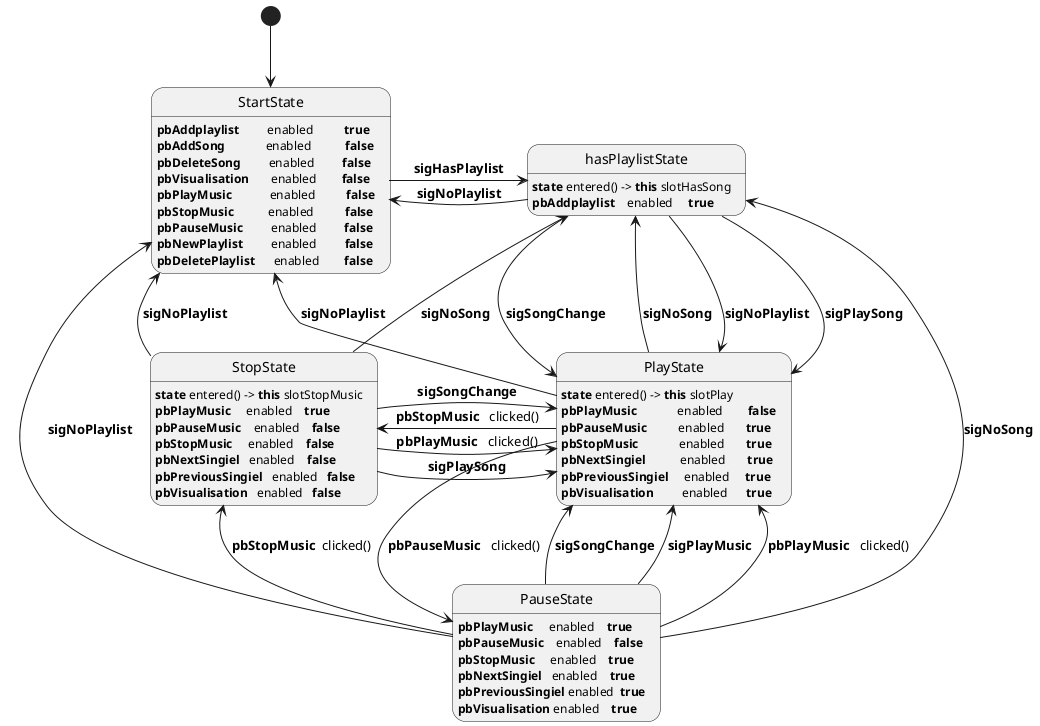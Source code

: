@startuml


[*] -down-> StartState

StartState -right> hasPlaylistState: <b>sigHasPlaylist</b>

hasPlaylistState -right-> PlayState: <b>sigNoPlaylist</b>
hasPlaylistState -left-> StartState: <b>sigNoPlaylist</b>
hasPlaylistState -right-> PlayState: <b>sigPlaySong</b>
hasPlaylistState -right-> PlayState: <b>sigSongChange</b>

PlayState -left-> hasPlaylistState: <b>sigNoSong</b>
PlayState -down-> PauseState: <b>pbPauseMusic</b>   clicked()
PlayState -left-> StopState: <b>pbStopMusic</b>   clicked()
PlayState -left-> StartState: <b>sigNoPlaylist</b>

StopState -up-> StartState: <b>sigNoPlaylist</b>
StopState -up-> hasPlaylistState: <b>sigNoSong</b>
StopState -right-> PlayState: <b>sigSongChange</b>
StopState -right-> PlayState: <b>pbPlayMusic</b>   clicked()
StopState -right-> PlayState: <b>sigPlaySong</b>

PauseState -up-> hasPlaylistState: <b>sigNoSong</b>
PauseState -left-> StopState: <b>pbStopMusic</b>  clicked()
PauseState -left-> StartState: <b>sigNoPlaylist</b>
PauseState -right-> PlayState: <b>sigSongChange</b>
PauseState -right-> PlayState: <b>sigPlayMusic</b>
PauseState -right-> PlayState: <b>pbPlayMusic</b>   clicked()



StartState: <b>pbAddplaylist</b>         enabled          <b>true</b>
StartState: <b>pbAddSong</b>             enabled           <b>false</b>
StartState: <b>pbDeleteSong</b>         enabled         <b>false</b>
StartState: <b>pbVisualisation</b>       enabled        <b>false</b>
StartState: <b>pbPlayMusic</b>            enabled          <b>false</b>
StartState: <b>pbStopMusic</b>           enabled          <b>false</b>
StartState: <b>pbPauseMusic</b>         enabled         <b>false</b>
StartState: <b>pbNewPlaylist</b>         enabled         <b>false</b>
StartState: <b>pbDeletePlaylist</b>      enabled        <b>false</b>


hasPlaylistState: <b>state</b> entered() -> <b>this</b> slotHasSong
hasPlaylistState: <b>pbAddplaylist</b>    enabled    <b> true </b>

PlayState: <b>state</b> entered() -> <b>this</b> slotPlay
PlayState: <b>pbPlayMusic</b>             enabled        <b>false</b>
PlayState: <b>pbPauseMusic</b>          enabled       <b>true</b>
PlayState: <b>pbStopMusic</b>             enabled       <b>true</b>
PlayState: <b>pbNextSingiel</b>           enabled       <b>true</b>
PlayState: <b>pbPreviousSingiel</b>     enabled     <b>true</b>
PlayState: <b>pbVisualisation</b>         enabled      <b>true</b>

StopState: <b>state</b> entered() -> <b>this</b> slotStopMusic
StopState: <b>pbPlayMusic</b>     enabled    <b>true</b>
StopState: <b>pbPauseMusic</b>    enabled    <b>false</b>
StopState: <b>pbStopMusic</b>     enabled    <b>false</b>
StopState: <b>pbNextSingiel</b>   enabled    <b>false</b>
StopState: <b>pbPreviousSingiel</b>   enabled   <b>false</b>
StopState: <b>pbVisualisation</b>   enabled   <b>false</b>

PauseState: <b>pbPlayMusic</b>     enabled    <b>true</b>
PauseState: <b>pbPauseMusic</b>    enabled    <b>false</b>
PauseState: <b>pbStopMusic</b>     enabled    <b>true</b>
PauseState: <b>pbNextSingiel</b>   enabled    <b>true</b>
PauseState: <b>pbPreviousSingiel</b> enabled  <b>true</b>
PauseState: <b>pbVisualisation</b> enabled    <b>true</b>

@enduml